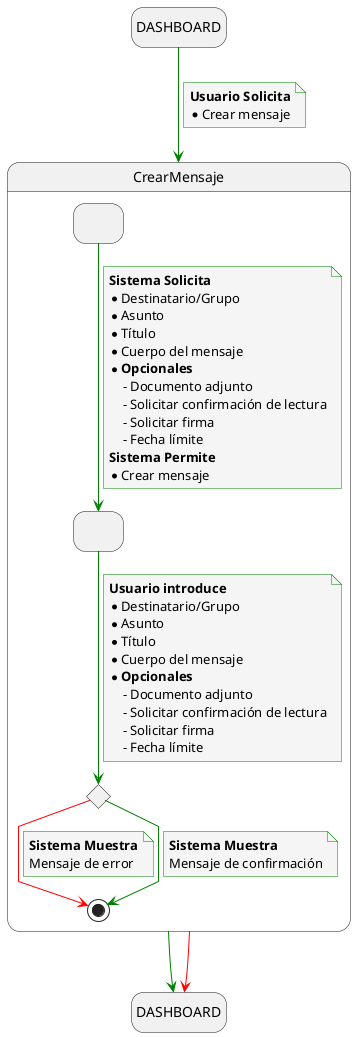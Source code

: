 @startuml crear_mensaje

skinparam {
  NoteBackgroundColor #whiteSmoke
  ArrowColor #green
  NoteBorderColor #green
  linetype polyline
}

hide empty description

state startState as "DASHBOARD"
state endState as "DASHBOARD"

startState --> CrearMensaje
note on link
    <b>Usuario Solicita</b>
    * Crear mensaje
end note

CrearMensaje --> endState
CrearMensaje -[#red]-> endState

state CrearMensaje{
    state solicitudFiltros as " "
    state envioFiltros as " "
    state revisionFiltrosEnviados <<choice>>

    solicitudFiltros --> envioFiltros
    note on link
        <b>Sistema Solicita</b>
        * Destinatario/Grupo
        * Asunto
        * Título
        * Cuerpo del mensaje
        * <b>Opcionales</b>
            - Documento adjunto
            - Solicitar confirmación de lectura
            - Solicitar firma
            - Fecha límite
        <b>Sistema Permite</b>
        * Crear mensaje
    end note

    envioFiltros --> revisionFiltrosEnviados
    note on link
        <b>Usuario introduce</b>
        * Destinatario/Grupo
        * Asunto
        * Título
        * Cuerpo del mensaje
        * <b>Opcionales</b>
            - Documento adjunto
            - Solicitar confirmación de lectura
            - Solicitar firma
            - Fecha límite
    end note

    revisionFiltrosEnviados -[#red]-> [*]
    note on link
        <b>Sistema Muestra</b>
        Mensaje de error
    end note

    revisionFiltrosEnviados --> [*]
    note on link
        <b>Sistema Muestra</b>
        Mensaje de confirmación
    end note
}

@enduml